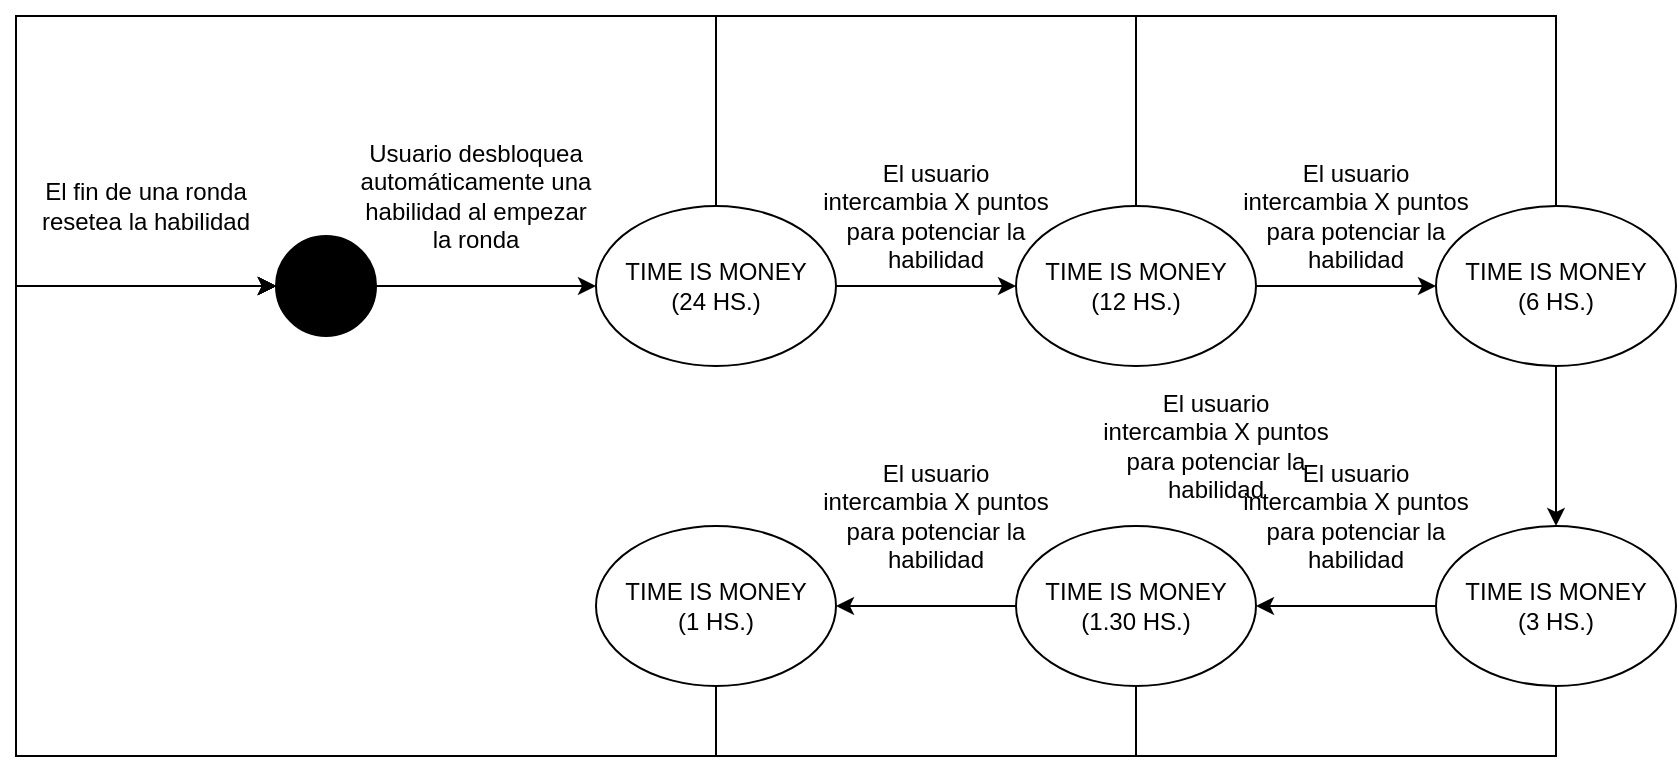 <mxfile version="13.6.4" type="device"><diagram name="Page-1" id="42789a77-a242-8287-6e28-9cd8cfd52e62"><mxGraphModel dx="862" dy="415" grid="1" gridSize="10" guides="1" tooltips="1" connect="1" arrows="1" fold="1" page="1" pageScale="1" pageWidth="1100" pageHeight="850" background="#ffffff" math="0" shadow="0"><root><mxCell id="0"/><mxCell id="1" parent="0"/><mxCell id="1f1AKy3yTe3YTCYuInuH-28" style="edgeStyle=orthogonalEdgeStyle;rounded=0;orthogonalLoop=1;jettySize=auto;html=1;exitX=0.5;exitY=1;exitDx=0;exitDy=0;entryX=0;entryY=0.5;entryDx=0;entryDy=0;" parent="1" source="1f1AKy3yTe3YTCYuInuH-1" target="1f1AKy3yTe3YTCYuInuH-9" edge="1"><mxGeometry relative="1" as="geometry"><Array as="points"><mxPoint x="490" y="490"/><mxPoint x="140" y="490"/><mxPoint x="140" y="255"/></Array></mxGeometry></mxCell><mxCell id="1f1AKy3yTe3YTCYuInuH-1" value="&lt;div&gt;TIME IS MONEY&lt;/div&gt;&lt;div&gt;(1 HS.)&lt;br&gt;&lt;/div&gt;" style="ellipse;whiteSpace=wrap;html=1;" parent="1" vertex="1"><mxGeometry x="430" y="375" width="120" height="80" as="geometry"/></mxCell><mxCell id="1f1AKy3yTe3YTCYuInuH-13" style="edgeStyle=orthogonalEdgeStyle;rounded=0;orthogonalLoop=1;jettySize=auto;html=1;exitX=0.5;exitY=1;exitDx=0;exitDy=0;" parent="1" source="1f1AKy3yTe3YTCYuInuH-4" target="1f1AKy3yTe3YTCYuInuH-5" edge="1"><mxGeometry relative="1" as="geometry"/></mxCell><mxCell id="1f1AKy3yTe3YTCYuInuH-27" style="edgeStyle=orthogonalEdgeStyle;rounded=0;orthogonalLoop=1;jettySize=auto;html=1;exitX=0.5;exitY=0;exitDx=0;exitDy=0;entryX=0;entryY=0.5;entryDx=0;entryDy=0;" parent="1" source="1f1AKy3yTe3YTCYuInuH-4" target="1f1AKy3yTe3YTCYuInuH-9" edge="1"><mxGeometry relative="1" as="geometry"><Array as="points"><mxPoint x="910" y="120"/><mxPoint x="140" y="120"/><mxPoint x="140" y="255"/></Array></mxGeometry></mxCell><mxCell id="1f1AKy3yTe3YTCYuInuH-4" value="&lt;div&gt;TIME IS MONEY&lt;/div&gt;&lt;div&gt;(6 HS.)&lt;br&gt;&lt;/div&gt;" style="ellipse;whiteSpace=wrap;html=1;" parent="1" vertex="1"><mxGeometry x="850" y="215" width="120" height="80" as="geometry"/></mxCell><mxCell id="1f1AKy3yTe3YTCYuInuH-14" style="edgeStyle=orthogonalEdgeStyle;rounded=0;orthogonalLoop=1;jettySize=auto;html=1;exitX=0;exitY=0.5;exitDx=0;exitDy=0;" parent="1" source="1f1AKy3yTe3YTCYuInuH-5" target="1f1AKy3yTe3YTCYuInuH-6" edge="1"><mxGeometry relative="1" as="geometry"/></mxCell><mxCell id="1f1AKy3yTe3YTCYuInuH-30" style="edgeStyle=orthogonalEdgeStyle;rounded=0;orthogonalLoop=1;jettySize=auto;html=1;exitX=0.5;exitY=1;exitDx=0;exitDy=0;entryX=0;entryY=0.5;entryDx=0;entryDy=0;" parent="1" source="1f1AKy3yTe3YTCYuInuH-5" target="1f1AKy3yTe3YTCYuInuH-9" edge="1"><mxGeometry relative="1" as="geometry"><Array as="points"><mxPoint x="910" y="490"/><mxPoint x="140" y="490"/><mxPoint x="140" y="255"/></Array></mxGeometry></mxCell><mxCell id="1f1AKy3yTe3YTCYuInuH-5" value="&lt;div&gt;TIME IS MONEY&lt;/div&gt;&lt;div&gt;(3 HS.)&lt;br&gt;&lt;/div&gt;" style="ellipse;whiteSpace=wrap;html=1;" parent="1" vertex="1"><mxGeometry x="850" y="375" width="120" height="80" as="geometry"/></mxCell><mxCell id="1f1AKy3yTe3YTCYuInuH-16" style="edgeStyle=orthogonalEdgeStyle;rounded=0;orthogonalLoop=1;jettySize=auto;html=1;exitX=0;exitY=0.5;exitDx=0;exitDy=0;entryX=1;entryY=0.5;entryDx=0;entryDy=0;" parent="1" source="1f1AKy3yTe3YTCYuInuH-6" target="1f1AKy3yTe3YTCYuInuH-1" edge="1"><mxGeometry relative="1" as="geometry"/></mxCell><mxCell id="1f1AKy3yTe3YTCYuInuH-29" style="edgeStyle=orthogonalEdgeStyle;rounded=0;orthogonalLoop=1;jettySize=auto;html=1;exitX=0.5;exitY=1;exitDx=0;exitDy=0;entryX=0;entryY=0.5;entryDx=0;entryDy=0;" parent="1" source="1f1AKy3yTe3YTCYuInuH-6" target="1f1AKy3yTe3YTCYuInuH-9" edge="1"><mxGeometry relative="1" as="geometry"><Array as="points"><mxPoint x="700" y="490"/><mxPoint x="140" y="490"/><mxPoint x="140" y="255"/></Array></mxGeometry></mxCell><mxCell id="1f1AKy3yTe3YTCYuInuH-6" value="&lt;div&gt;TIME IS MONEY&lt;/div&gt;&lt;div&gt;(1.30 HS.)&lt;br&gt;&lt;/div&gt;" style="ellipse;whiteSpace=wrap;html=1;" parent="1" vertex="1"><mxGeometry x="640" y="375" width="120" height="80" as="geometry"/></mxCell><mxCell id="1f1AKy3yTe3YTCYuInuH-12" style="edgeStyle=orthogonalEdgeStyle;rounded=0;orthogonalLoop=1;jettySize=auto;html=1;exitX=1;exitY=0.5;exitDx=0;exitDy=0;" parent="1" source="1f1AKy3yTe3YTCYuInuH-7" target="1f1AKy3yTe3YTCYuInuH-4" edge="1"><mxGeometry relative="1" as="geometry"/></mxCell><mxCell id="1f1AKy3yTe3YTCYuInuH-26" style="edgeStyle=orthogonalEdgeStyle;rounded=0;orthogonalLoop=1;jettySize=auto;html=1;exitX=0.5;exitY=0;exitDx=0;exitDy=0;entryX=0;entryY=0.5;entryDx=0;entryDy=0;" parent="1" source="1f1AKy3yTe3YTCYuInuH-7" target="1f1AKy3yTe3YTCYuInuH-9" edge="1"><mxGeometry relative="1" as="geometry"><Array as="points"><mxPoint x="700" y="120"/><mxPoint x="140" y="120"/><mxPoint x="140" y="255"/></Array></mxGeometry></mxCell><mxCell id="1f1AKy3yTe3YTCYuInuH-7" value="&lt;div&gt;TIME IS MONEY&lt;/div&gt;&lt;div&gt;(12 HS.)&lt;/div&gt;" style="ellipse;whiteSpace=wrap;html=1;" parent="1" vertex="1"><mxGeometry x="640" y="215" width="120" height="80" as="geometry"/></mxCell><mxCell id="1f1AKy3yTe3YTCYuInuH-11" style="edgeStyle=orthogonalEdgeStyle;rounded=0;orthogonalLoop=1;jettySize=auto;html=1;exitX=1;exitY=0.5;exitDx=0;exitDy=0;" parent="1" source="1f1AKy3yTe3YTCYuInuH-8" target="1f1AKy3yTe3YTCYuInuH-7" edge="1"><mxGeometry relative="1" as="geometry"/></mxCell><mxCell id="1f1AKy3yTe3YTCYuInuH-25" style="edgeStyle=orthogonalEdgeStyle;rounded=0;orthogonalLoop=1;jettySize=auto;html=1;exitX=0.5;exitY=0;exitDx=0;exitDy=0;entryX=0;entryY=0.5;entryDx=0;entryDy=0;" parent="1" source="1f1AKy3yTe3YTCYuInuH-8" target="1f1AKy3yTe3YTCYuInuH-9" edge="1"><mxGeometry relative="1" as="geometry"><Array as="points"><mxPoint x="490" y="120"/><mxPoint x="140" y="120"/><mxPoint x="140" y="255"/></Array></mxGeometry></mxCell><mxCell id="1f1AKy3yTe3YTCYuInuH-8" value="&lt;div&gt;TIME IS MONEY&lt;/div&gt;&lt;div&gt;(24 HS.)&lt;/div&gt;" style="ellipse;whiteSpace=wrap;html=1;" parent="1" vertex="1"><mxGeometry x="430" y="215" width="120" height="80" as="geometry"/></mxCell><mxCell id="1f1AKy3yTe3YTCYuInuH-10" style="edgeStyle=orthogonalEdgeStyle;rounded=0;orthogonalLoop=1;jettySize=auto;html=1;exitX=1;exitY=0.5;exitDx=0;exitDy=0;" parent="1" source="1f1AKy3yTe3YTCYuInuH-9" target="1f1AKy3yTe3YTCYuInuH-8" edge="1"><mxGeometry relative="1" as="geometry"/></mxCell><mxCell id="1f1AKy3yTe3YTCYuInuH-9" value="" style="ellipse;whiteSpace=wrap;html=1;fillColor=#000000;" parent="1" vertex="1"><mxGeometry x="270" y="230" width="50" height="50" as="geometry"/></mxCell><mxCell id="1f1AKy3yTe3YTCYuInuH-17" value="Usuario desbloquea automáticamente una habilidad al empezar la ronda" style="text;html=1;strokeColor=none;fillColor=none;align=center;verticalAlign=middle;whiteSpace=wrap;rounded=0;" parent="1" vertex="1"><mxGeometry x="310" y="205" width="120" height="10" as="geometry"/></mxCell><mxCell id="1f1AKy3yTe3YTCYuInuH-18" value="El usuario intercambia X puntos para potenciar la habilidad" style="text;html=1;strokeColor=none;fillColor=none;align=center;verticalAlign=middle;whiteSpace=wrap;rounded=0;" parent="1" vertex="1"><mxGeometry x="540" y="215" width="120" height="10" as="geometry"/></mxCell><mxCell id="1f1AKy3yTe3YTCYuInuH-19" value="El usuario intercambia X puntos para potenciar la habilidad" style="text;html=1;strokeColor=none;fillColor=none;align=center;verticalAlign=middle;whiteSpace=wrap;rounded=0;" parent="1" vertex="1"><mxGeometry x="750" y="215" width="120" height="10" as="geometry"/></mxCell><mxCell id="1f1AKy3yTe3YTCYuInuH-22" value="El usuario intercambia X puntos para potenciar la habilidad" style="text;html=1;strokeColor=none;fillColor=none;align=center;verticalAlign=middle;whiteSpace=wrap;rounded=0;" parent="1" vertex="1"><mxGeometry x="680" y="330" width="120" height="10" as="geometry"/></mxCell><mxCell id="1f1AKy3yTe3YTCYuInuH-23" value="El usuario intercambia X puntos para potenciar la habilidad" style="text;html=1;strokeColor=none;fillColor=none;align=center;verticalAlign=middle;whiteSpace=wrap;rounded=0;" parent="1" vertex="1"><mxGeometry x="750" y="365" width="120" height="10" as="geometry"/></mxCell><mxCell id="1f1AKy3yTe3YTCYuInuH-24" value="El usuario intercambia X puntos para potenciar la habilidad" style="text;html=1;strokeColor=none;fillColor=none;align=center;verticalAlign=middle;whiteSpace=wrap;rounded=0;" parent="1" vertex="1"><mxGeometry x="540" y="365" width="120" height="10" as="geometry"/></mxCell><mxCell id="1f1AKy3yTe3YTCYuInuH-31" value="El fin de una ronda resetea la habilidad" style="text;html=1;strokeColor=none;fillColor=none;align=center;verticalAlign=middle;whiteSpace=wrap;rounded=0;" parent="1" vertex="1"><mxGeometry x="150" y="205" width="110" height="20" as="geometry"/></mxCell></root></mxGraphModel></diagram></mxfile>